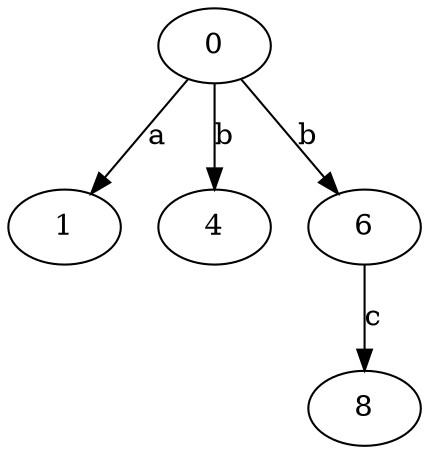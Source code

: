 strict digraph  {
0;
1;
4;
6;
8;
0 -> 1  [label=a];
0 -> 4  [label=b];
0 -> 6  [label=b];
6 -> 8  [label=c];
}
